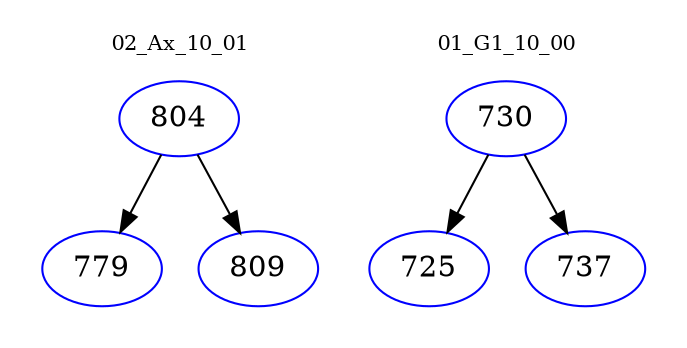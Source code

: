 digraph{
subgraph cluster_0 {
color = white
label = "02_Ax_10_01";
fontsize=10;
T0_804 [label="804", color="blue"]
T0_804 -> T0_779 [color="black"]
T0_779 [label="779", color="blue"]
T0_804 -> T0_809 [color="black"]
T0_809 [label="809", color="blue"]
}
subgraph cluster_1 {
color = white
label = "01_G1_10_00";
fontsize=10;
T1_730 [label="730", color="blue"]
T1_730 -> T1_725 [color="black"]
T1_725 [label="725", color="blue"]
T1_730 -> T1_737 [color="black"]
T1_737 [label="737", color="blue"]
}
}
